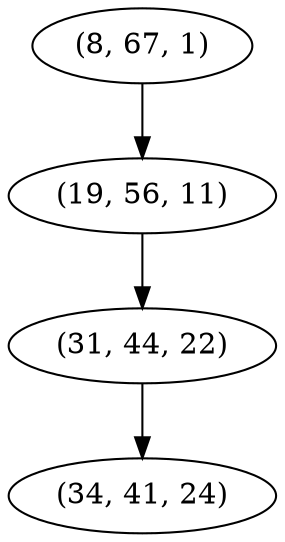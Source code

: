 digraph tree {
    "(8, 67, 1)";
    "(19, 56, 11)";
    "(31, 44, 22)";
    "(34, 41, 24)";
    "(8, 67, 1)" -> "(19, 56, 11)";
    "(19, 56, 11)" -> "(31, 44, 22)";
    "(31, 44, 22)" -> "(34, 41, 24)";
}
